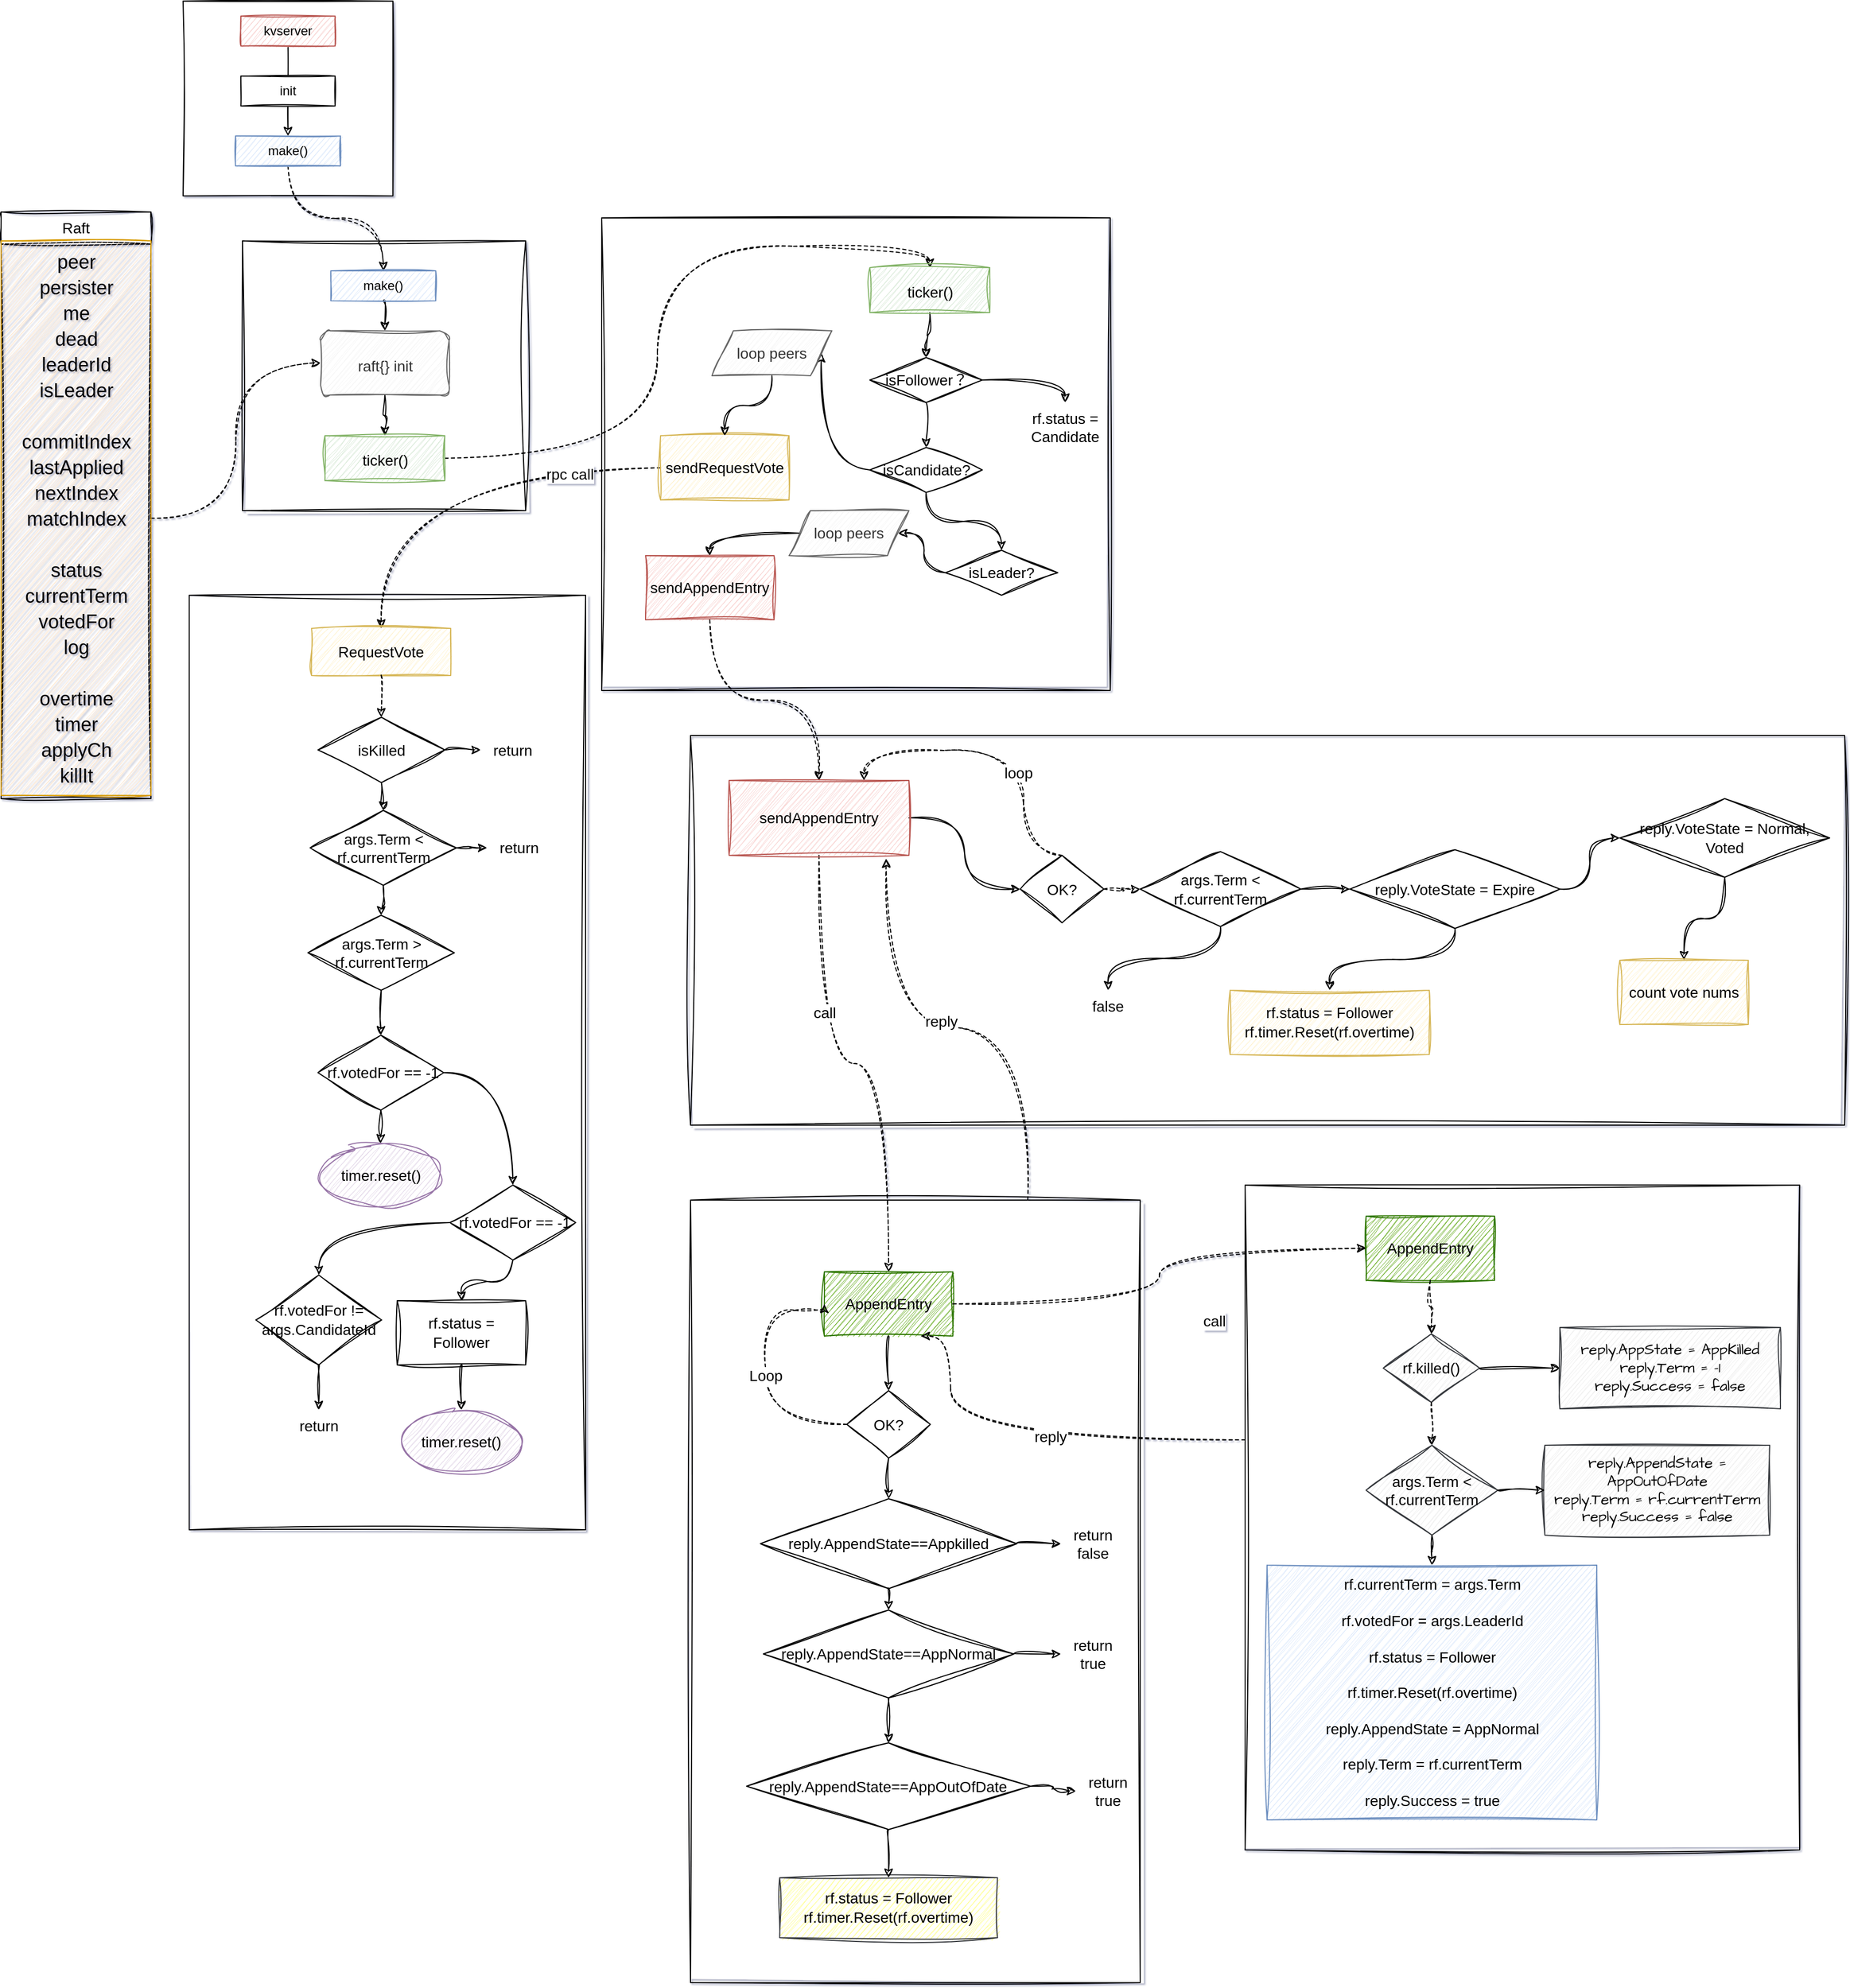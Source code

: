 <mxfile version="20.6.0" type="github">
  <diagram id="FBNPLSgK4uQEp-y_yy-n" name="第 1 页">
    <mxGraphModel dx="2647" dy="1034" grid="1" gridSize="14" guides="1" tooltips="1" connect="1" arrows="1" fold="1" page="1" pageScale="1" pageWidth="827" pageHeight="1169" math="0" shadow="1">
      <root>
        <mxCell id="0" />
        <mxCell id="1" parent="0" />
        <mxCell id="j9FBh_obXIqPpJMOKT9w-15" value="" style="group" vertex="1" connectable="0" parent="1">
          <mxGeometry x="574" y="1162" width="420" height="731" as="geometry" />
        </mxCell>
        <mxCell id="ZAG0RleTYIJ7giiX-ed6-66" value="" style="rounded=0;whiteSpace=wrap;html=1;sketch=1;hachureGap=4;jiggle=2;fontFamily=Helvetica;fontSize=14;" parent="j9FBh_obXIqPpJMOKT9w-15" vertex="1">
          <mxGeometry width="420" height="731" as="geometry" />
        </mxCell>
        <mxCell id="j9FBh_obXIqPpJMOKT9w-14" value="" style="group" vertex="1" connectable="0" parent="j9FBh_obXIqPpJMOKT9w-15">
          <mxGeometry x="52.37" y="67" width="367.63" height="622" as="geometry" />
        </mxCell>
        <mxCell id="ZAG0RleTYIJ7giiX-ed6-124" value="&lt;font color=&quot;#000000&quot;&gt;AppendEntry&lt;/font&gt;" style="rounded=0;whiteSpace=wrap;html=1;sketch=1;hachureGap=4;jiggle=2;fontFamily=Helvetica;fontSize=14;fillColor=#60a917;strokeColor=#2D7600;fontColor=#ffffff;" parent="j9FBh_obXIqPpJMOKT9w-14" vertex="1">
          <mxGeometry x="72.63" width="120" height="60" as="geometry" />
        </mxCell>
        <mxCell id="ZAG0RleTYIJ7giiX-ed6-139" style="edgeStyle=orthogonalEdgeStyle;curved=1;sketch=1;hachureGap=4;jiggle=2;orthogonalLoop=1;jettySize=auto;html=1;exitX=0;exitY=0.5;exitDx=0;exitDy=0;entryX=0;entryY=0.5;entryDx=0;entryDy=0;dashed=1;fontFamily=Helvetica;fontSize=14;fontColor=#000000;" parent="j9FBh_obXIqPpJMOKT9w-14" source="ZAG0RleTYIJ7giiX-ed6-134" target="ZAG0RleTYIJ7giiX-ed6-124" edge="1">
          <mxGeometry relative="1" as="geometry">
            <Array as="points">
              <mxPoint x="17.63" y="142" />
              <mxPoint x="17.63" y="36" />
            </Array>
          </mxGeometry>
        </mxCell>
        <mxCell id="ZAG0RleTYIJ7giiX-ed6-140" value="Loop" style="edgeLabel;html=1;align=center;verticalAlign=middle;resizable=0;points=[];fontSize=14;fontFamily=Helvetica;fontColor=#000000;" parent="ZAG0RleTYIJ7giiX-ed6-139" vertex="1" connectable="0">
          <mxGeometry x="0.0" relative="1" as="geometry">
            <mxPoint as="offset" />
          </mxGeometry>
        </mxCell>
        <mxCell id="ZAG0RleTYIJ7giiX-ed6-134" value="&lt;font face=&quot;Helvetica&quot;&gt;OK?&lt;/font&gt;" style="rhombus;whiteSpace=wrap;html=1;fontSize=14;rounded=0;sketch=1;hachureGap=4;jiggle=2;fontFamily=Architects Daughter;fontSource=https%3A%2F%2Ffonts.googleapis.com%2Fcss%3Ffamily%3DArchitects%2BDaughter;" parent="j9FBh_obXIqPpJMOKT9w-14" vertex="1">
          <mxGeometry x="93.63" y="111" width="78" height="63" as="geometry" />
        </mxCell>
        <mxCell id="ZAG0RleTYIJ7giiX-ed6-135" value="" style="edgeStyle=orthogonalEdgeStyle;curved=1;sketch=1;hachureGap=4;jiggle=2;orthogonalLoop=1;jettySize=auto;html=1;fontFamily=Helvetica;fontSize=14;fontColor=#000000;" parent="j9FBh_obXIqPpJMOKT9w-14" source="ZAG0RleTYIJ7giiX-ed6-124" target="ZAG0RleTYIJ7giiX-ed6-134" edge="1">
          <mxGeometry relative="1" as="geometry" />
        </mxCell>
        <mxCell id="ZAG0RleTYIJ7giiX-ed6-142" value="&lt;font face=&quot;Helvetica&quot;&gt;reply.AppendState==Appkilled&lt;/font&gt;" style="rhombus;whiteSpace=wrap;html=1;fontSize=14;fontFamily=Architects Daughter;rounded=0;sketch=1;hachureGap=4;jiggle=2;fontSource=https%3A%2F%2Ffonts.googleapis.com%2Fcss%3Ffamily%3DArchitects%2BDaughter;" parent="j9FBh_obXIqPpJMOKT9w-14" vertex="1">
          <mxGeometry x="12.88" y="212" width="239.5" height="84" as="geometry" />
        </mxCell>
        <mxCell id="ZAG0RleTYIJ7giiX-ed6-143" value="" style="edgeStyle=orthogonalEdgeStyle;curved=1;sketch=1;hachureGap=4;jiggle=2;orthogonalLoop=1;jettySize=auto;html=1;fontFamily=Helvetica;fontSize=14;fontColor=#000000;" parent="j9FBh_obXIqPpJMOKT9w-14" source="ZAG0RleTYIJ7giiX-ed6-134" target="ZAG0RleTYIJ7giiX-ed6-142" edge="1">
          <mxGeometry relative="1" as="geometry" />
        </mxCell>
        <mxCell id="ZAG0RleTYIJ7giiX-ed6-144" value="&lt;span style=&quot;font-family: Helvetica;&quot;&gt;reply.AppendState==AppNormal&lt;/span&gt;" style="rhombus;whiteSpace=wrap;html=1;fontSize=14;fontFamily=Architects Daughter;rounded=0;sketch=1;hachureGap=4;jiggle=2;fontSource=https%3A%2F%2Ffonts.googleapis.com%2Fcss%3Ffamily%3DArchitects%2BDaughter;fontColor=#000000;" parent="j9FBh_obXIqPpJMOKT9w-14" vertex="1">
          <mxGeometry x="15.63" y="316" width="234" height="82" as="geometry" />
        </mxCell>
        <mxCell id="ZAG0RleTYIJ7giiX-ed6-145" style="edgeStyle=orthogonalEdgeStyle;curved=1;sketch=1;hachureGap=4;jiggle=2;orthogonalLoop=1;jettySize=auto;html=1;exitX=0.5;exitY=1;exitDx=0;exitDy=0;entryX=0.5;entryY=0;entryDx=0;entryDy=0;fontFamily=Helvetica;fontSize=14;fontColor=#000000;" parent="j9FBh_obXIqPpJMOKT9w-14" source="ZAG0RleTYIJ7giiX-ed6-142" target="ZAG0RleTYIJ7giiX-ed6-144" edge="1">
          <mxGeometry relative="1" as="geometry" />
        </mxCell>
        <mxCell id="ZAG0RleTYIJ7giiX-ed6-146" value="return false" style="text;html=1;strokeColor=none;fillColor=none;align=center;verticalAlign=middle;whiteSpace=wrap;rounded=0;sketch=1;hachureGap=4;jiggle=2;fontFamily=Helvetica;fontSize=14;fontColor=#000000;" parent="j9FBh_obXIqPpJMOKT9w-14" vertex="1">
          <mxGeometry x="293.63" y="239" width="60" height="30" as="geometry" />
        </mxCell>
        <mxCell id="ZAG0RleTYIJ7giiX-ed6-147" style="edgeStyle=orthogonalEdgeStyle;curved=1;sketch=1;hachureGap=4;jiggle=2;orthogonalLoop=1;jettySize=auto;html=1;exitX=1;exitY=0.5;exitDx=0;exitDy=0;fontFamily=Helvetica;fontSize=14;fontColor=#000000;" parent="j9FBh_obXIqPpJMOKT9w-14" source="ZAG0RleTYIJ7giiX-ed6-142" target="ZAG0RleTYIJ7giiX-ed6-146" edge="1">
          <mxGeometry relative="1" as="geometry" />
        </mxCell>
        <mxCell id="ZAG0RleTYIJ7giiX-ed6-148" value="return true" style="text;html=1;strokeColor=none;fillColor=none;align=center;verticalAlign=middle;whiteSpace=wrap;rounded=0;sketch=1;hachureGap=4;jiggle=2;fontFamily=Helvetica;fontSize=14;fontColor=#000000;" parent="j9FBh_obXIqPpJMOKT9w-14" vertex="1">
          <mxGeometry x="293.63" y="342" width="60" height="30" as="geometry" />
        </mxCell>
        <mxCell id="ZAG0RleTYIJ7giiX-ed6-149" style="edgeStyle=orthogonalEdgeStyle;curved=1;sketch=1;hachureGap=4;jiggle=2;orthogonalLoop=1;jettySize=auto;html=1;exitX=1;exitY=0.5;exitDx=0;exitDy=0;entryX=0;entryY=0.5;entryDx=0;entryDy=0;fontFamily=Helvetica;fontSize=14;fontColor=#000000;" parent="j9FBh_obXIqPpJMOKT9w-14" source="ZAG0RleTYIJ7giiX-ed6-144" target="ZAG0RleTYIJ7giiX-ed6-148" edge="1">
          <mxGeometry relative="1" as="geometry" />
        </mxCell>
        <mxCell id="ZAG0RleTYIJ7giiX-ed6-150" value="&lt;span style=&quot;font-family: Helvetica;&quot;&gt;reply.AppendState==AppOutOfDate&lt;/span&gt;" style="rhombus;whiteSpace=wrap;html=1;fontSize=14;fontFamily=Architects Daughter;rounded=0;sketch=1;hachureGap=4;jiggle=2;fontSource=https%3A%2F%2Ffonts.googleapis.com%2Fcss%3Ffamily%3DArchitects%2BDaughter;fontColor=#000000;" parent="j9FBh_obXIqPpJMOKT9w-14" vertex="1">
          <mxGeometry y="440" width="265.25" height="81" as="geometry" />
        </mxCell>
        <mxCell id="ZAG0RleTYIJ7giiX-ed6-151" style="edgeStyle=orthogonalEdgeStyle;curved=1;sketch=1;hachureGap=4;jiggle=2;orthogonalLoop=1;jettySize=auto;html=1;exitX=0.5;exitY=1;exitDx=0;exitDy=0;entryX=0.5;entryY=0;entryDx=0;entryDy=0;fontFamily=Helvetica;fontSize=14;fontColor=#000000;" parent="j9FBh_obXIqPpJMOKT9w-14" source="ZAG0RleTYIJ7giiX-ed6-144" target="ZAG0RleTYIJ7giiX-ed6-150" edge="1">
          <mxGeometry relative="1" as="geometry" />
        </mxCell>
        <mxCell id="ZAG0RleTYIJ7giiX-ed6-153" value="return true" style="text;html=1;strokeColor=none;fillColor=none;align=center;verticalAlign=middle;whiteSpace=wrap;rounded=0;sketch=1;hachureGap=4;jiggle=2;fontFamily=Helvetica;fontSize=14;fontColor=#000000;" parent="j9FBh_obXIqPpJMOKT9w-14" vertex="1">
          <mxGeometry x="307.63" y="470" width="60" height="30" as="geometry" />
        </mxCell>
        <mxCell id="ZAG0RleTYIJ7giiX-ed6-154" value="" style="edgeStyle=orthogonalEdgeStyle;curved=1;sketch=1;hachureGap=4;jiggle=2;orthogonalLoop=1;jettySize=auto;html=1;fontFamily=Helvetica;fontSize=14;fontColor=#000000;" parent="j9FBh_obXIqPpJMOKT9w-14" source="ZAG0RleTYIJ7giiX-ed6-150" target="ZAG0RleTYIJ7giiX-ed6-153" edge="1">
          <mxGeometry relative="1" as="geometry" />
        </mxCell>
        <mxCell id="ZAG0RleTYIJ7giiX-ed6-155" value="&lt;font face=&quot;Helvetica&quot;&gt;rf.status = Follower&lt;br&gt;rf.timer.Reset(rf.overtime)&lt;/font&gt;" style="whiteSpace=wrap;html=1;fontSize=14;fontFamily=Architects Daughter;rounded=0;sketch=1;hachureGap=4;jiggle=2;fontSource=https%3A%2F%2Ffonts.googleapis.com%2Fcss%3Ffamily%3DArchitects%2BDaughter;fillColor=#ffff88;strokeColor=#36393d;" parent="j9FBh_obXIqPpJMOKT9w-14" vertex="1">
          <mxGeometry x="30.88" y="566" width="203.5" height="56" as="geometry" />
        </mxCell>
        <mxCell id="ZAG0RleTYIJ7giiX-ed6-157" value="" style="edgeStyle=orthogonalEdgeStyle;curved=1;sketch=1;hachureGap=4;jiggle=2;orthogonalLoop=1;jettySize=auto;html=1;fontFamily=Helvetica;fontSize=14;fontColor=#000000;" parent="j9FBh_obXIqPpJMOKT9w-14" source="ZAG0RleTYIJ7giiX-ed6-150" target="ZAG0RleTYIJ7giiX-ed6-155" edge="1">
          <mxGeometry relative="1" as="geometry" />
        </mxCell>
        <mxCell id="j9FBh_obXIqPpJMOKT9w-13" value="" style="rounded=0;whiteSpace=wrap;html=1;sketch=1;hachureGap=4;jiggle=2;fontFamily=Helvetica;fontSize=14;fontColor=#000000;" vertex="1" parent="1">
          <mxGeometry x="574" y="728" width="1078" height="364" as="geometry" />
        </mxCell>
        <mxCell id="ZAG0RleTYIJ7giiX-ed6-63" value="" style="rounded=0;whiteSpace=wrap;html=1;sketch=1;hachureGap=4;jiggle=2;fontFamily=Helvetica;fontSize=14;" parent="1" vertex="1">
          <mxGeometry x="105.75" y="597" width="370.25" height="873" as="geometry" />
        </mxCell>
        <mxCell id="ZAG0RleTYIJ7giiX-ed6-6" value="" style="rounded=0;whiteSpace=wrap;html=1;sketch=1;hachureGap=4;jiggle=2;fontFamily=Architects Daughter;fontSource=https%3A%2F%2Ffonts.googleapis.com%2Fcss%3Ffamily%3DArchitects%2BDaughter;fontSize=20;" parent="1" vertex="1">
          <mxGeometry x="155.5" y="266" width="264.5" height="252" as="geometry" />
        </mxCell>
        <mxCell id="ZAG0RleTYIJ7giiX-ed6-21" value="" style="rounded=0;whiteSpace=wrap;html=1;sketch=1;hachureGap=4;jiggle=2;fontFamily=Helvetica;fontSize=14;" parent="1" vertex="1">
          <mxGeometry x="491" y="244.5" width="475" height="441.5" as="geometry" />
        </mxCell>
        <mxCell id="ZAG0RleTYIJ7giiX-ed6-1" value="" style="rounded=0;whiteSpace=wrap;html=1;sketch=1;gradientColor=none;shadow=0;glass=0;" parent="1" vertex="1">
          <mxGeometry x="100" y="42" width="196" height="182" as="geometry" />
        </mxCell>
        <mxCell id="ZAG0RleTYIJ7giiX-ed6-5" value="" style="edgeStyle=orthogonalEdgeStyle;rounded=0;orthogonalLoop=1;jettySize=auto;html=1;sketch=1;" parent="1" source="ZAG0RleTYIJ7giiX-ed6-2" target="ZAG0RleTYIJ7giiX-ed6-4" edge="1">
          <mxGeometry relative="1" as="geometry" />
        </mxCell>
        <mxCell id="ZAG0RleTYIJ7giiX-ed6-2" value="kvserver" style="rounded=0;whiteSpace=wrap;html=1;shadow=0;glass=0;sketch=1;fillColor=#f8cecc;strokeColor=#b85450;" parent="1" vertex="1">
          <mxGeometry x="154" y="56" width="88" height="28" as="geometry" />
        </mxCell>
        <mxCell id="ZAG0RleTYIJ7giiX-ed6-3" value="init" style="rounded=0;whiteSpace=wrap;html=1;shadow=0;glass=0;sketch=1;gradientColor=none;" parent="1" vertex="1">
          <mxGeometry x="154" y="112" width="88" height="28" as="geometry" />
        </mxCell>
        <mxCell id="ZAG0RleTYIJ7giiX-ed6-10" style="edgeStyle=orthogonalEdgeStyle;sketch=1;hachureGap=4;jiggle=2;orthogonalLoop=1;jettySize=auto;html=1;exitX=0.5;exitY=1;exitDx=0;exitDy=0;fontFamily=Architects Daughter;fontSource=https%3A%2F%2Ffonts.googleapis.com%2Fcss%3Ffamily%3DArchitects%2BDaughter;fontSize=16;dashed=1;curved=1;" parent="1" source="ZAG0RleTYIJ7giiX-ed6-4" target="ZAG0RleTYIJ7giiX-ed6-8" edge="1">
          <mxGeometry relative="1" as="geometry" />
        </mxCell>
        <mxCell id="ZAG0RleTYIJ7giiX-ed6-4" value="make()" style="rounded=0;whiteSpace=wrap;html=1;shadow=0;glass=0;sketch=1;fillColor=#dae8fc;strokeColor=#6c8ebf;" parent="1" vertex="1">
          <mxGeometry x="149" y="168" width="98" height="28" as="geometry" />
        </mxCell>
        <mxCell id="ZAG0RleTYIJ7giiX-ed6-20" style="edgeStyle=orthogonalEdgeStyle;curved=1;sketch=1;hachureGap=4;jiggle=2;orthogonalLoop=1;jettySize=auto;html=1;exitX=0.5;exitY=1;exitDx=0;exitDy=0;entryX=0.5;entryY=0;entryDx=0;entryDy=0;fontFamily=Helvetica;fontSize=14;" parent="1" source="ZAG0RleTYIJ7giiX-ed6-8" target="ZAG0RleTYIJ7giiX-ed6-15" edge="1">
          <mxGeometry relative="1" as="geometry" />
        </mxCell>
        <mxCell id="ZAG0RleTYIJ7giiX-ed6-8" value="make()" style="rounded=0;whiteSpace=wrap;html=1;shadow=0;glass=0;sketch=1;fillColor=#dae8fc;strokeColor=#6c8ebf;" parent="1" vertex="1">
          <mxGeometry x="238" y="294" width="98" height="28" as="geometry" />
        </mxCell>
        <mxCell id="ZAG0RleTYIJ7giiX-ed6-19" value="" style="edgeStyle=orthogonalEdgeStyle;curved=1;sketch=1;hachureGap=4;jiggle=2;orthogonalLoop=1;jettySize=auto;html=1;fontFamily=Helvetica;fontSize=14;" parent="1" source="ZAG0RleTYIJ7giiX-ed6-15" target="ZAG0RleTYIJ7giiX-ed6-18" edge="1">
          <mxGeometry relative="1" as="geometry" />
        </mxCell>
        <mxCell id="ZAG0RleTYIJ7giiX-ed6-15" value="&lt;pre&gt;&lt;font face=&quot;Helvetica&quot; style=&quot;font-size: 14px;&quot;&gt;raft{} init&lt;/font&gt;&lt;/pre&gt;" style="rounded=1;whiteSpace=wrap;html=1;sketch=1;hachureGap=4;jiggle=2;fontFamily=Architects Daughter;fontSource=https%3A%2F%2Ffonts.googleapis.com%2Fcss%3Ffamily%3DArchitects%2BDaughter;fontSize=20;fillColor=#f5f5f5;fontColor=#333333;strokeColor=#666666;" parent="1" vertex="1">
          <mxGeometry x="228.5" y="350" width="120" height="60" as="geometry" />
        </mxCell>
        <mxCell id="ZAG0RleTYIJ7giiX-ed6-23" style="edgeStyle=orthogonalEdgeStyle;curved=1;sketch=1;hachureGap=4;jiggle=2;orthogonalLoop=1;jettySize=auto;html=1;exitX=1;exitY=0.5;exitDx=0;exitDy=0;entryX=0.5;entryY=0;entryDx=0;entryDy=0;dashed=1;fontFamily=Helvetica;fontSize=14;" parent="1" source="ZAG0RleTYIJ7giiX-ed6-18" target="ZAG0RleTYIJ7giiX-ed6-22" edge="1">
          <mxGeometry relative="1" as="geometry" />
        </mxCell>
        <mxCell id="ZAG0RleTYIJ7giiX-ed6-18" value="&lt;font style=&quot;font-size: 14px;&quot; face=&quot;Helvetica&quot;&gt;ticker()&lt;/font&gt;" style="rounded=0;whiteSpace=wrap;html=1;sketch=1;hachureGap=4;jiggle=2;fontFamily=Architects Daughter;fontSource=https%3A%2F%2Ffonts.googleapis.com%2Fcss%3Ffamily%3DArchitects%2BDaughter;fontSize=20;fillColor=#d5e8d4;strokeColor=#82b366;" parent="1" vertex="1">
          <mxGeometry x="232.5" y="448" width="112" height="42" as="geometry" />
        </mxCell>
        <mxCell id="ZAG0RleTYIJ7giiX-ed6-50" value="" style="edgeStyle=orthogonalEdgeStyle;curved=1;sketch=1;hachureGap=4;jiggle=2;orthogonalLoop=1;jettySize=auto;html=1;fontFamily=Helvetica;fontSize=14;" parent="1" source="ZAG0RleTYIJ7giiX-ed6-22" target="ZAG0RleTYIJ7giiX-ed6-45" edge="1">
          <mxGeometry relative="1" as="geometry" />
        </mxCell>
        <mxCell id="ZAG0RleTYIJ7giiX-ed6-22" value="&lt;font style=&quot;font-size: 14px;&quot; face=&quot;Helvetica&quot;&gt;ticker()&lt;/font&gt;" style="rounded=0;whiteSpace=wrap;html=1;sketch=1;hachureGap=4;jiggle=2;fontFamily=Architects Daughter;fontSource=https%3A%2F%2Ffonts.googleapis.com%2Fcss%3Ffamily%3DArchitects%2BDaughter;fontSize=20;fillColor=#d5e8d4;strokeColor=#82b366;" parent="1" vertex="1">
          <mxGeometry x="741.5" y="291" width="112" height="42" as="geometry" />
        </mxCell>
        <mxCell id="ZAG0RleTYIJ7giiX-ed6-35" value="Raft" style="swimlane;fontStyle=0;childLayout=stackLayout;horizontal=1;startSize=30;horizontalStack=0;resizeParent=1;resizeParentMax=0;resizeLast=0;collapsible=1;marginBottom=0;whiteSpace=wrap;html=1;sketch=1;hachureGap=4;jiggle=2;fontFamily=Helvetica;fontSize=14;" parent="1" vertex="1">
          <mxGeometry x="-70" y="239" width="140" height="548" as="geometry" />
        </mxCell>
        <mxCell id="ZAG0RleTYIJ7giiX-ed6-44" style="edgeStyle=orthogonalEdgeStyle;curved=1;sketch=1;hachureGap=4;jiggle=2;orthogonalLoop=1;jettySize=auto;html=1;dashed=1;fontFamily=Helvetica;fontSize=14;" parent="1" source="ZAG0RleTYIJ7giiX-ed6-13" target="ZAG0RleTYIJ7giiX-ed6-15" edge="1">
          <mxGeometry relative="1" as="geometry" />
        </mxCell>
        <mxCell id="ZAG0RleTYIJ7giiX-ed6-13" value="&lt;font style=&quot;font-size: 18px;&quot; face=&quot;Helvetica&quot;&gt;peer&lt;br&gt;persister&lt;br&gt;me&lt;br&gt;dead&lt;br&gt;leaderId&lt;br&gt;isLeader&lt;br&gt;&lt;br&gt;commitIndex&lt;br&gt;lastApplied&lt;br&gt;nextIndex&lt;br&gt;matchIndex&lt;br&gt;&lt;br&gt;status&lt;br&gt;currentTerm&lt;br&gt;votedFor&lt;br&gt;log&lt;br&gt;&lt;br&gt;overtime&lt;br&gt;timer&lt;br&gt;applyCh&lt;br&gt;killIt&lt;/font&gt;" style="text;html=1;resizable=0;autosize=1;align=center;verticalAlign=middle;points=[];fillColor=#ffe6cc;rounded=0;sketch=1;hachureGap=4;jiggle=2;fontFamily=Architects Daughter;fontSource=https%3A%2F%2Ffonts.googleapis.com%2Fcss%3Ffamily%3DArchitects%2BDaughter;fontSize=20;strokeColor=#d79b00;" parent="1" vertex="1">
          <mxGeometry x="-70" y="266" width="140" height="518" as="geometry" />
        </mxCell>
        <mxCell id="ZAG0RleTYIJ7giiX-ed6-48" style="edgeStyle=orthogonalEdgeStyle;curved=1;sketch=1;hachureGap=4;jiggle=2;orthogonalLoop=1;jettySize=auto;html=1;exitX=0.5;exitY=1;exitDx=0;exitDy=0;fontFamily=Helvetica;fontSize=14;" parent="1" source="ZAG0RleTYIJ7giiX-ed6-45" target="ZAG0RleTYIJ7giiX-ed6-46" edge="1">
          <mxGeometry relative="1" as="geometry" />
        </mxCell>
        <mxCell id="ZAG0RleTYIJ7giiX-ed6-45" value="isFollower？" style="rhombus;whiteSpace=wrap;html=1;sketch=1;hachureGap=4;jiggle=2;fontFamily=Helvetica;fontSize=14;" parent="1" vertex="1">
          <mxGeometry x="741.5" y="375" width="105" height="42" as="geometry" />
        </mxCell>
        <mxCell id="ZAG0RleTYIJ7giiX-ed6-53" style="edgeStyle=orthogonalEdgeStyle;curved=1;sketch=1;hachureGap=4;jiggle=2;orthogonalLoop=1;jettySize=auto;html=1;exitX=1;exitY=0.5;exitDx=0;exitDy=0;entryX=0.5;entryY=0;entryDx=0;entryDy=0;fontFamily=Helvetica;fontSize=14;" parent="1" source="ZAG0RleTYIJ7giiX-ed6-45" target="ZAG0RleTYIJ7giiX-ed6-52" edge="1">
          <mxGeometry relative="1" as="geometry">
            <mxPoint x="892" y="458.0" as="targetPoint" />
          </mxGeometry>
        </mxCell>
        <mxCell id="ZAG0RleTYIJ7giiX-ed6-49" value="" style="edgeStyle=orthogonalEdgeStyle;curved=1;sketch=1;hachureGap=4;jiggle=2;orthogonalLoop=1;jettySize=auto;html=1;fontFamily=Helvetica;fontSize=14;" parent="1" source="ZAG0RleTYIJ7giiX-ed6-46" target="ZAG0RleTYIJ7giiX-ed6-47" edge="1">
          <mxGeometry relative="1" as="geometry" />
        </mxCell>
        <mxCell id="ZAG0RleTYIJ7giiX-ed6-72" style="edgeStyle=orthogonalEdgeStyle;curved=1;sketch=1;hachureGap=4;jiggle=2;orthogonalLoop=1;jettySize=auto;html=1;exitX=0;exitY=0.5;exitDx=0;exitDy=0;entryX=1;entryY=0.5;entryDx=0;entryDy=0;fontFamily=Helvetica;fontSize=14;" parent="1" source="ZAG0RleTYIJ7giiX-ed6-46" target="ZAG0RleTYIJ7giiX-ed6-71" edge="1">
          <mxGeometry relative="1" as="geometry" />
        </mxCell>
        <mxCell id="ZAG0RleTYIJ7giiX-ed6-46" value="isCandidate?" style="rhombus;whiteSpace=wrap;html=1;sketch=1;hachureGap=4;jiggle=2;fontFamily=Helvetica;fontSize=14;" parent="1" vertex="1">
          <mxGeometry x="741.5" y="459" width="105" height="42" as="geometry" />
        </mxCell>
        <mxCell id="ZAG0RleTYIJ7giiX-ed6-60" value="" style="edgeStyle=orthogonalEdgeStyle;curved=1;sketch=1;hachureGap=4;jiggle=2;orthogonalLoop=1;jettySize=auto;html=1;fontFamily=Helvetica;fontSize=14;entryX=1;entryY=0.5;entryDx=0;entryDy=0;" parent="1" source="ZAG0RleTYIJ7giiX-ed6-47" target="ZAG0RleTYIJ7giiX-ed6-75" edge="1">
          <mxGeometry relative="1" as="geometry">
            <mxPoint x="718" y="564" as="targetPoint" />
          </mxGeometry>
        </mxCell>
        <mxCell id="ZAG0RleTYIJ7giiX-ed6-47" value="isLeader?" style="rhombus;whiteSpace=wrap;html=1;sketch=1;hachureGap=4;jiggle=2;fontFamily=Helvetica;fontSize=14;" parent="1" vertex="1">
          <mxGeometry x="812" y="555" width="105" height="42" as="geometry" />
        </mxCell>
        <mxCell id="ZAG0RleTYIJ7giiX-ed6-52" value="rf.status = Candidate" style="text;html=1;strokeColor=none;fillColor=none;align=center;verticalAlign=middle;whiteSpace=wrap;rounded=0;sketch=1;hachureGap=4;jiggle=2;fontFamily=Helvetica;fontSize=14;" parent="1" vertex="1">
          <mxGeometry x="882" y="417" width="84" height="45" as="geometry" />
        </mxCell>
        <mxCell id="ZAG0RleTYIJ7giiX-ed6-62" style="edgeStyle=orthogonalEdgeStyle;curved=1;sketch=1;hachureGap=4;jiggle=2;orthogonalLoop=1;jettySize=auto;html=1;exitX=0;exitY=0.5;exitDx=0;exitDy=0;fontFamily=Helvetica;fontSize=14;dashed=1;" parent="1" source="ZAG0RleTYIJ7giiX-ed6-55" target="ZAG0RleTYIJ7giiX-ed6-61" edge="1">
          <mxGeometry relative="1" as="geometry" />
        </mxCell>
        <mxCell id="ZAG0RleTYIJ7giiX-ed6-67" value="rpc call" style="edgeLabel;html=1;align=center;verticalAlign=middle;resizable=0;points=[];fontSize=14;fontFamily=Helvetica;" parent="ZAG0RleTYIJ7giiX-ed6-62" vertex="1" connectable="0">
          <mxGeometry x="-0.585" y="6" relative="1" as="geometry">
            <mxPoint as="offset" />
          </mxGeometry>
        </mxCell>
        <mxCell id="ZAG0RleTYIJ7giiX-ed6-55" value="sendRequestVote" style="rounded=0;whiteSpace=wrap;html=1;sketch=1;hachureGap=4;jiggle=2;fontFamily=Helvetica;fontSize=14;fillColor=#fff2cc;strokeColor=#d6b656;" parent="1" vertex="1">
          <mxGeometry x="546" y="448" width="120" height="60" as="geometry" />
        </mxCell>
        <mxCell id="j9FBh_obXIqPpJMOKT9w-11" style="edgeStyle=orthogonalEdgeStyle;curved=1;sketch=1;hachureGap=4;jiggle=2;orthogonalLoop=1;jettySize=auto;html=1;exitX=0.5;exitY=1;exitDx=0;exitDy=0;dashed=1;fontFamily=Helvetica;fontSize=14;fontColor=#000000;" edge="1" parent="1" source="ZAG0RleTYIJ7giiX-ed6-57" target="j9FBh_obXIqPpJMOKT9w-10">
          <mxGeometry relative="1" as="geometry" />
        </mxCell>
        <mxCell id="ZAG0RleTYIJ7giiX-ed6-57" value="sendAppendEntry" style="rounded=0;whiteSpace=wrap;html=1;sketch=1;hachureGap=4;jiggle=2;fontFamily=Helvetica;fontSize=14;fillColor=#f8cecc;strokeColor=#b85450;" parent="1" vertex="1">
          <mxGeometry x="532" y="560" width="120" height="60" as="geometry" />
        </mxCell>
        <mxCell id="ZAG0RleTYIJ7giiX-ed6-74" style="edgeStyle=orthogonalEdgeStyle;curved=1;sketch=1;hachureGap=4;jiggle=2;orthogonalLoop=1;jettySize=auto;html=1;exitX=0.5;exitY=1;exitDx=0;exitDy=0;entryX=0.5;entryY=0;entryDx=0;entryDy=0;fontFamily=Helvetica;fontSize=14;" parent="1" source="ZAG0RleTYIJ7giiX-ed6-71" target="ZAG0RleTYIJ7giiX-ed6-55" edge="1">
          <mxGeometry relative="1" as="geometry" />
        </mxCell>
        <mxCell id="ZAG0RleTYIJ7giiX-ed6-71" value="loop peers" style="shape=parallelogram;perimeter=parallelogramPerimeter;whiteSpace=wrap;html=1;fixedSize=1;sketch=1;hachureGap=4;jiggle=2;fontFamily=Helvetica;fontSize=14;fillColor=#f5f5f5;fontColor=#333333;strokeColor=#666666;" parent="1" vertex="1">
          <mxGeometry x="594" y="350" width="112" height="42" as="geometry" />
        </mxCell>
        <mxCell id="ZAG0RleTYIJ7giiX-ed6-77" style="edgeStyle=orthogonalEdgeStyle;curved=1;sketch=1;hachureGap=4;jiggle=2;orthogonalLoop=1;jettySize=auto;html=1;exitX=0;exitY=0.5;exitDx=0;exitDy=0;entryX=0.5;entryY=0;entryDx=0;entryDy=0;fontFamily=Helvetica;fontSize=14;" parent="1" source="ZAG0RleTYIJ7giiX-ed6-75" target="ZAG0RleTYIJ7giiX-ed6-57" edge="1">
          <mxGeometry relative="1" as="geometry" />
        </mxCell>
        <mxCell id="ZAG0RleTYIJ7giiX-ed6-75" value="loop peers" style="shape=parallelogram;perimeter=parallelogramPerimeter;whiteSpace=wrap;html=1;fixedSize=1;sketch=1;hachureGap=4;jiggle=2;fontFamily=Helvetica;fontSize=14;fillColor=#f5f5f5;fontColor=#333333;strokeColor=#666666;" parent="1" vertex="1">
          <mxGeometry x="666" y="518" width="112" height="42" as="geometry" />
        </mxCell>
        <mxCell id="j9FBh_obXIqPpJMOKT9w-3" value="" style="group" vertex="1" connectable="0" parent="1">
          <mxGeometry x="1092" y="1148" width="518" height="621" as="geometry" />
        </mxCell>
        <mxCell id="ZAG0RleTYIJ7giiX-ed6-130" value="" style="rounded=0;whiteSpace=wrap;html=1;sketch=1;hachureGap=4;jiggle=2;fontFamily=Helvetica;fontSize=14;fontColor=#000000;" parent="j9FBh_obXIqPpJMOKT9w-3" vertex="1">
          <mxGeometry width="518" height="621" as="geometry" />
        </mxCell>
        <mxCell id="ZAG0RleTYIJ7giiX-ed6-128" value="&lt;font color=&quot;#000000&quot;&gt;AppendEntry&lt;/font&gt;" style="rounded=0;whiteSpace=wrap;html=1;sketch=1;hachureGap=4;jiggle=2;fontFamily=Helvetica;fontSize=14;fillColor=#60a917;strokeColor=#2D7600;fontColor=#ffffff;" parent="j9FBh_obXIqPpJMOKT9w-3" vertex="1">
          <mxGeometry x="113" y="29" width="120" height="60" as="geometry" />
        </mxCell>
        <mxCell id="ZAG0RleTYIJ7giiX-ed6-158" value="rf.killed()" style="rhombus;whiteSpace=wrap;html=1;fontSize=14;fillColor=#eeeeee;strokeColor=#36393d;rounded=0;sketch=1;hachureGap=4;jiggle=2;fontFamily=Helvetica;" parent="j9FBh_obXIqPpJMOKT9w-3" vertex="1">
          <mxGeometry x="129" y="139" width="90" height="64" as="geometry" />
        </mxCell>
        <mxCell id="ZAG0RleTYIJ7giiX-ed6-163" value="" style="edgeStyle=orthogonalEdgeStyle;curved=1;sketch=1;hachureGap=4;jiggle=2;orthogonalLoop=1;jettySize=auto;html=1;dashed=1;fontFamily=Helvetica;fontSize=14;fontColor=#000000;" parent="j9FBh_obXIqPpJMOKT9w-3" source="ZAG0RleTYIJ7giiX-ed6-128" target="ZAG0RleTYIJ7giiX-ed6-158" edge="1">
          <mxGeometry relative="1" as="geometry" />
        </mxCell>
        <mxCell id="ZAG0RleTYIJ7giiX-ed6-159" value="reply.AppState = AppKilled&lt;br&gt;reply.Term = -1&lt;br&gt;reply.Success = false" style="whiteSpace=wrap;html=1;fontSize=14;fillColor=#eeeeee;strokeColor=#36393d;rounded=0;sketch=1;hachureGap=4;jiggle=2;fontFamily=Architects Daughter;fontSource=https%3A%2F%2Ffonts.googleapis.com%2Fcss%3Ffamily%3DArchitects%2BDaughter;" parent="j9FBh_obXIqPpJMOKT9w-3" vertex="1">
          <mxGeometry x="294" y="133" width="206" height="76" as="geometry" />
        </mxCell>
        <mxCell id="ZAG0RleTYIJ7giiX-ed6-160" value="" style="edgeStyle=orthogonalEdgeStyle;curved=1;sketch=1;hachureGap=4;jiggle=2;orthogonalLoop=1;jettySize=auto;html=1;fontFamily=Helvetica;fontSize=14;fontColor=#000000;" parent="j9FBh_obXIqPpJMOKT9w-3" source="ZAG0RleTYIJ7giiX-ed6-158" target="ZAG0RleTYIJ7giiX-ed6-159" edge="1">
          <mxGeometry relative="1" as="geometry" />
        </mxCell>
        <mxCell id="ZAG0RleTYIJ7giiX-ed6-164" value="args.Term &amp;lt; rf.currentTerm" style="rhombus;whiteSpace=wrap;html=1;fontSize=14;fillColor=#eeeeee;strokeColor=#36393d;rounded=0;sketch=1;hachureGap=4;jiggle=2;fontFamily=Helvetica;fontSource=https%3A%2F%2Ffonts.googleapis.com%2Fcss%3Ffamily%3DArchitects%2BDaughter;" parent="j9FBh_obXIqPpJMOKT9w-3" vertex="1">
          <mxGeometry x="113" y="243" width="123" height="84" as="geometry" />
        </mxCell>
        <mxCell id="ZAG0RleTYIJ7giiX-ed6-165" value="" style="edgeStyle=orthogonalEdgeStyle;curved=1;sketch=1;hachureGap=4;jiggle=2;orthogonalLoop=1;jettySize=auto;html=1;fontFamily=Helvetica;fontSize=14;fontColor=#000000;dashed=1;" parent="j9FBh_obXIqPpJMOKT9w-3" source="ZAG0RleTYIJ7giiX-ed6-158" target="ZAG0RleTYIJ7giiX-ed6-164" edge="1">
          <mxGeometry relative="1" as="geometry" />
        </mxCell>
        <mxCell id="ZAG0RleTYIJ7giiX-ed6-167" value="reply.AppendState = AppOutOfDate &lt;br&gt;reply.Term = rf.currentTerm reply.Success = false" style="whiteSpace=wrap;html=1;fontSize=14;fillColor=#eeeeee;strokeColor=#36393d;rounded=0;sketch=1;hachureGap=4;jiggle=2;fontFamily=Architects Daughter;fontSource=https%3A%2F%2Ffonts.googleapis.com%2Fcss%3Ffamily%3DArchitects%2BDaughter;" parent="j9FBh_obXIqPpJMOKT9w-3" vertex="1">
          <mxGeometry x="280" y="243" width="210" height="84" as="geometry" />
        </mxCell>
        <mxCell id="ZAG0RleTYIJ7giiX-ed6-168" value="" style="edgeStyle=orthogonalEdgeStyle;curved=1;sketch=1;hachureGap=4;jiggle=2;orthogonalLoop=1;jettySize=auto;html=1;fontFamily=Helvetica;fontSize=14;fontColor=#000000;" parent="j9FBh_obXIqPpJMOKT9w-3" source="ZAG0RleTYIJ7giiX-ed6-164" target="ZAG0RleTYIJ7giiX-ed6-167" edge="1">
          <mxGeometry relative="1" as="geometry" />
        </mxCell>
        <mxCell id="ZAG0RleTYIJ7giiX-ed6-169" value="&lt;div&gt;rf.currentTerm = args.Term&lt;/div&gt;&lt;div&gt;&lt;br&gt;&lt;/div&gt;&lt;div&gt;rf.votedFor = args.LeaderId&lt;/div&gt;&lt;div&gt;&lt;br&gt;&lt;/div&gt;&lt;div&gt;rf.status = Follower&lt;/div&gt;&lt;div&gt;&lt;br&gt;&lt;/div&gt;&lt;div&gt;rf.timer.Reset(rf.overtime)&lt;/div&gt;&lt;div&gt;&lt;br&gt;&lt;/div&gt;&lt;div&gt;reply.AppendState = AppNormal&lt;/div&gt;&lt;div&gt;&lt;br&gt;&lt;/div&gt;&lt;div&gt;reply.Term = rf.currentTerm&lt;/div&gt;&lt;div&gt;&lt;br&gt;&lt;/div&gt;&lt;div&gt;reply.Success = true&lt;/div&gt;" style="whiteSpace=wrap;html=1;fontSize=14;fillColor=#dae8fc;strokeColor=#6c8ebf;rounded=0;sketch=1;hachureGap=4;jiggle=2;fontSource=https%3A%2F%2Ffonts.googleapis.com%2Fcss%3Ffamily%3DArchitects%2BDaughter;fontFamily=Helvetica;" parent="j9FBh_obXIqPpJMOKT9w-3" vertex="1">
          <mxGeometry x="20.5" y="355" width="308" height="238" as="geometry" />
        </mxCell>
        <mxCell id="ZAG0RleTYIJ7giiX-ed6-170" value="" style="edgeStyle=orthogonalEdgeStyle;curved=1;sketch=1;hachureGap=4;jiggle=2;orthogonalLoop=1;jettySize=auto;html=1;fontFamily=Helvetica;fontSize=14;fontColor=#000000;" parent="j9FBh_obXIqPpJMOKT9w-3" source="ZAG0RleTYIJ7giiX-ed6-164" target="ZAG0RleTYIJ7giiX-ed6-169" edge="1">
          <mxGeometry relative="1" as="geometry" />
        </mxCell>
        <mxCell id="j9FBh_obXIqPpJMOKT9w-6" style="edgeStyle=orthogonalEdgeStyle;curved=1;sketch=1;hachureGap=4;jiggle=2;orthogonalLoop=1;jettySize=auto;html=1;entryX=0.75;entryY=1;entryDx=0;entryDy=0;dashed=1;fontFamily=Helvetica;fontSize=14;fontColor=#000000;" edge="1" parent="1" source="ZAG0RleTYIJ7giiX-ed6-130" target="ZAG0RleTYIJ7giiX-ed6-124">
          <mxGeometry relative="1" as="geometry">
            <Array as="points">
              <mxPoint x="817" y="1386" />
              <mxPoint x="817" y="1289" />
            </Array>
          </mxGeometry>
        </mxCell>
        <mxCell id="j9FBh_obXIqPpJMOKT9w-7" value="reply" style="edgeLabel;html=1;align=center;verticalAlign=middle;resizable=0;points=[];fontSize=14;fontFamily=Helvetica;fontColor=#000000;" vertex="1" connectable="0" parent="j9FBh_obXIqPpJMOKT9w-6">
          <mxGeometry x="-0.087" y="-4" relative="1" as="geometry">
            <mxPoint y="1" as="offset" />
          </mxGeometry>
        </mxCell>
        <mxCell id="j9FBh_obXIqPpJMOKT9w-8" style="edgeStyle=orthogonalEdgeStyle;curved=1;sketch=1;hachureGap=4;jiggle=2;orthogonalLoop=1;jettySize=auto;html=1;exitX=1;exitY=0.5;exitDx=0;exitDy=0;entryX=0;entryY=0.5;entryDx=0;entryDy=0;dashed=1;fontFamily=Helvetica;fontSize=14;fontColor=#000000;" edge="1" parent="1" source="ZAG0RleTYIJ7giiX-ed6-124" target="ZAG0RleTYIJ7giiX-ed6-128">
          <mxGeometry relative="1" as="geometry" />
        </mxCell>
        <mxCell id="j9FBh_obXIqPpJMOKT9w-9" value="call" style="edgeLabel;html=1;align=center;verticalAlign=middle;resizable=0;points=[];fontSize=14;fontFamily=Helvetica;fontColor=#000000;" vertex="1" connectable="0" parent="j9FBh_obXIqPpJMOKT9w-8">
          <mxGeometry x="0.352" y="-68" relative="1" as="geometry">
            <mxPoint as="offset" />
          </mxGeometry>
        </mxCell>
        <mxCell id="j9FBh_obXIqPpJMOKT9w-18" style="edgeStyle=orthogonalEdgeStyle;curved=1;sketch=1;hachureGap=4;jiggle=2;orthogonalLoop=1;jettySize=auto;html=1;exitX=1;exitY=0.5;exitDx=0;exitDy=0;entryX=0;entryY=0.5;entryDx=0;entryDy=0;fontFamily=Helvetica;fontSize=14;fontColor=#000000;" edge="1" parent="1" source="j9FBh_obXIqPpJMOKT9w-10" target="j9FBh_obXIqPpJMOKT9w-17">
          <mxGeometry relative="1" as="geometry" />
        </mxCell>
        <mxCell id="j9FBh_obXIqPpJMOKT9w-22" style="edgeStyle=orthogonalEdgeStyle;curved=1;sketch=1;hachureGap=4;jiggle=2;orthogonalLoop=1;jettySize=auto;html=1;exitX=0.5;exitY=1;exitDx=0;exitDy=0;entryX=0.5;entryY=0;entryDx=0;entryDy=0;dashed=1;fontFamily=Helvetica;fontSize=14;fontColor=#000000;" edge="1" parent="1" source="j9FBh_obXIqPpJMOKT9w-10" target="ZAG0RleTYIJ7giiX-ed6-124">
          <mxGeometry relative="1" as="geometry" />
        </mxCell>
        <mxCell id="j9FBh_obXIqPpJMOKT9w-25" value="call" style="edgeLabel;html=1;align=center;verticalAlign=middle;resizable=0;points=[];fontSize=14;fontFamily=Helvetica;fontColor=#000000;" vertex="1" connectable="0" parent="j9FBh_obXIqPpJMOKT9w-22">
          <mxGeometry x="-0.353" y="5" relative="1" as="geometry">
            <mxPoint as="offset" />
          </mxGeometry>
        </mxCell>
        <mxCell id="j9FBh_obXIqPpJMOKT9w-10" value="sendAppendEntry" style="rounded=0;whiteSpace=wrap;html=1;sketch=1;hachureGap=4;jiggle=2;fontFamily=Helvetica;fontSize=14;fillColor=#f8cecc;strokeColor=#b85450;fontColor=#000000;" vertex="1" parent="1">
          <mxGeometry x="610" y="770" width="168" height="70" as="geometry" />
        </mxCell>
        <mxCell id="j9FBh_obXIqPpJMOKT9w-12" value="" style="group" vertex="1" connectable="0" parent="1">
          <mxGeometry x="168" y="628" width="298.75" height="790" as="geometry" />
        </mxCell>
        <mxCell id="ZAG0RleTYIJ7giiX-ed6-61" value="RequestVote" style="rounded=0;whiteSpace=wrap;html=1;sketch=1;hachureGap=4;jiggle=2;fontFamily=Helvetica;fontSize=14;fillColor=#fff2cc;strokeColor=#d6b656;" parent="j9FBh_obXIqPpJMOKT9w-12" vertex="1">
          <mxGeometry x="52" width="130" height="44" as="geometry" />
        </mxCell>
        <mxCell id="ZAG0RleTYIJ7giiX-ed6-82" value="isKilled" style="rhombus;whiteSpace=wrap;html=1;sketch=1;hachureGap=4;jiggle=2;fontFamily=Helvetica;fontSize=14;" parent="j9FBh_obXIqPpJMOKT9w-12" vertex="1">
          <mxGeometry x="58" y="83" width="118.5" height="61" as="geometry" />
        </mxCell>
        <mxCell id="ZAG0RleTYIJ7giiX-ed6-80" style="edgeStyle=orthogonalEdgeStyle;curved=1;sketch=1;hachureGap=4;jiggle=2;orthogonalLoop=1;jettySize=auto;html=1;exitX=0.5;exitY=1;exitDx=0;exitDy=0;entryX=0.5;entryY=0;entryDx=0;entryDy=0;dashed=1;fontFamily=Helvetica;fontSize=14;" parent="j9FBh_obXIqPpJMOKT9w-12" source="ZAG0RleTYIJ7giiX-ed6-61" target="ZAG0RleTYIJ7giiX-ed6-82" edge="1">
          <mxGeometry relative="1" as="geometry">
            <mxPoint x="118.771" y="79.436" as="targetPoint" />
          </mxGeometry>
        </mxCell>
        <mxCell id="ZAG0RleTYIJ7giiX-ed6-83" value="args.Term &amp;lt; rf.currentTerm" style="rhombus;whiteSpace=wrap;html=1;sketch=1;hachureGap=4;jiggle=2;fontFamily=Helvetica;fontSize=14;" parent="j9FBh_obXIqPpJMOKT9w-12" vertex="1">
          <mxGeometry x="50.63" y="170" width="136.75" height="70" as="geometry" />
        </mxCell>
        <mxCell id="ZAG0RleTYIJ7giiX-ed6-87" value="" style="edgeStyle=orthogonalEdgeStyle;curved=1;sketch=1;hachureGap=4;jiggle=2;orthogonalLoop=1;jettySize=auto;html=1;fontFamily=Helvetica;fontSize=14;" parent="j9FBh_obXIqPpJMOKT9w-12" source="ZAG0RleTYIJ7giiX-ed6-82" target="ZAG0RleTYIJ7giiX-ed6-83" edge="1">
          <mxGeometry relative="1" as="geometry" />
        </mxCell>
        <mxCell id="ZAG0RleTYIJ7giiX-ed6-85" value="args.Term &amp;gt; rf.currentTerm" style="rhombus;whiteSpace=wrap;html=1;sketch=1;hachureGap=4;jiggle=2;fontFamily=Helvetica;fontSize=14;" parent="j9FBh_obXIqPpJMOKT9w-12" vertex="1">
          <mxGeometry x="48.63" y="268" width="136.75" height="70" as="geometry" />
        </mxCell>
        <mxCell id="ZAG0RleTYIJ7giiX-ed6-88" value="" style="edgeStyle=orthogonalEdgeStyle;curved=1;sketch=1;hachureGap=4;jiggle=2;orthogonalLoop=1;jettySize=auto;html=1;fontFamily=Helvetica;fontSize=14;" parent="j9FBh_obXIqPpJMOKT9w-12" source="ZAG0RleTYIJ7giiX-ed6-83" target="ZAG0RleTYIJ7giiX-ed6-85" edge="1">
          <mxGeometry relative="1" as="geometry" />
        </mxCell>
        <mxCell id="ZAG0RleTYIJ7giiX-ed6-91" value="return" style="text;html=1;strokeColor=none;fillColor=none;align=center;verticalAlign=middle;whiteSpace=wrap;rounded=0;sketch=1;hachureGap=4;jiggle=2;fontFamily=Helvetica;fontSize=14;" parent="j9FBh_obXIqPpJMOKT9w-12" vertex="1">
          <mxGeometry x="210" y="98.5" width="60" height="30" as="geometry" />
        </mxCell>
        <mxCell id="ZAG0RleTYIJ7giiX-ed6-92" style="edgeStyle=orthogonalEdgeStyle;curved=1;sketch=1;hachureGap=4;jiggle=2;orthogonalLoop=1;jettySize=auto;html=1;exitX=1;exitY=0.5;exitDx=0;exitDy=0;entryX=0;entryY=0.5;entryDx=0;entryDy=0;fontFamily=Helvetica;fontSize=14;" parent="j9FBh_obXIqPpJMOKT9w-12" source="ZAG0RleTYIJ7giiX-ed6-82" target="ZAG0RleTYIJ7giiX-ed6-91" edge="1">
          <mxGeometry relative="1" as="geometry" />
        </mxCell>
        <mxCell id="ZAG0RleTYIJ7giiX-ed6-94" value="return" style="text;html=1;strokeColor=none;fillColor=none;align=center;verticalAlign=middle;whiteSpace=wrap;rounded=0;sketch=1;hachureGap=4;jiggle=2;fontFamily=Helvetica;fontSize=14;" parent="j9FBh_obXIqPpJMOKT9w-12" vertex="1">
          <mxGeometry x="216" y="190" width="60" height="30" as="geometry" />
        </mxCell>
        <mxCell id="ZAG0RleTYIJ7giiX-ed6-95" style="edgeStyle=orthogonalEdgeStyle;curved=1;sketch=1;hachureGap=4;jiggle=2;orthogonalLoop=1;jettySize=auto;html=1;exitX=1;exitY=0.5;exitDx=0;exitDy=0;fontFamily=Helvetica;fontSize=14;" parent="j9FBh_obXIqPpJMOKT9w-12" source="ZAG0RleTYIJ7giiX-ed6-83" target="ZAG0RleTYIJ7giiX-ed6-94" edge="1">
          <mxGeometry relative="1" as="geometry" />
        </mxCell>
        <mxCell id="ZAG0RleTYIJ7giiX-ed6-101" value="&lt;font face=&quot;Helvetica&quot;&gt;&amp;nbsp;rf.votedFor == -1&lt;/font&gt;" style="rhombus;whiteSpace=wrap;html=1;fontSize=14;sketch=1;hachureGap=4;jiggle=2;fontFamily=Architects Daughter;fontSource=https%3A%2F%2Ffonts.googleapis.com%2Fcss%3Ffamily%3DArchitects%2BDaughter;" parent="j9FBh_obXIqPpJMOKT9w-12" vertex="1">
          <mxGeometry x="58" y="380" width="117.5" height="70" as="geometry" />
        </mxCell>
        <mxCell id="ZAG0RleTYIJ7giiX-ed6-102" value="" style="edgeStyle=orthogonalEdgeStyle;curved=1;sketch=1;hachureGap=4;jiggle=2;orthogonalLoop=1;jettySize=auto;html=1;fontFamily=Helvetica;fontSize=14;" parent="j9FBh_obXIqPpJMOKT9w-12" source="ZAG0RleTYIJ7giiX-ed6-85" target="ZAG0RleTYIJ7giiX-ed6-101" edge="1">
          <mxGeometry relative="1" as="geometry" />
        </mxCell>
        <mxCell id="ZAG0RleTYIJ7giiX-ed6-104" value="&lt;font face=&quot;Helvetica&quot;&gt;timer.reset()&lt;/font&gt;" style="ellipse;whiteSpace=wrap;html=1;fontSize=14;fontFamily=Architects Daughter;sketch=1;hachureGap=4;jiggle=2;fontSource=https%3A%2F%2Ffonts.googleapis.com%2Fcss%3Ffamily%3DArchitects%2BDaughter;fillColor=#e1d5e7;strokeColor=#9673a6;" parent="j9FBh_obXIqPpJMOKT9w-12" vertex="1">
          <mxGeometry x="56.5" y="481" width="120" height="60" as="geometry" />
        </mxCell>
        <mxCell id="ZAG0RleTYIJ7giiX-ed6-105" value="" style="edgeStyle=orthogonalEdgeStyle;curved=1;sketch=1;hachureGap=4;jiggle=2;orthogonalLoop=1;jettySize=auto;html=1;fontFamily=Helvetica;fontSize=14;" parent="j9FBh_obXIqPpJMOKT9w-12" source="ZAG0RleTYIJ7giiX-ed6-101" target="ZAG0RleTYIJ7giiX-ed6-104" edge="1">
          <mxGeometry relative="1" as="geometry" />
        </mxCell>
        <mxCell id="ZAG0RleTYIJ7giiX-ed6-106" value="&lt;font face=&quot;Helvetica&quot;&gt;&amp;nbsp;rf.votedFor == -1&lt;/font&gt;" style="rhombus;whiteSpace=wrap;html=1;fontSize=14;sketch=1;hachureGap=4;jiggle=2;fontFamily=Architects Daughter;fontSource=https%3A%2F%2Ffonts.googleapis.com%2Fcss%3Ffamily%3DArchitects%2BDaughter;" parent="j9FBh_obXIqPpJMOKT9w-12" vertex="1">
          <mxGeometry x="181.25" y="520" width="117.5" height="70" as="geometry" />
        </mxCell>
        <mxCell id="ZAG0RleTYIJ7giiX-ed6-107" value="" style="edgeStyle=orthogonalEdgeStyle;curved=1;sketch=1;hachureGap=4;jiggle=2;orthogonalLoop=1;jettySize=auto;html=1;fontFamily=Helvetica;fontSize=14;" parent="j9FBh_obXIqPpJMOKT9w-12" source="ZAG0RleTYIJ7giiX-ed6-101" target="ZAG0RleTYIJ7giiX-ed6-106" edge="1">
          <mxGeometry relative="1" as="geometry" />
        </mxCell>
        <mxCell id="ZAG0RleTYIJ7giiX-ed6-112" value="&lt;font face=&quot;Helvetica&quot;&gt;rf.votedFor != args.CandidateId&lt;/font&gt;" style="rhombus;whiteSpace=wrap;html=1;fontSize=14;sketch=1;hachureGap=4;jiggle=2;fontFamily=Architects Daughter;fontSource=https%3A%2F%2Ffonts.googleapis.com%2Fcss%3Ffamily%3DArchitects%2BDaughter;" parent="j9FBh_obXIqPpJMOKT9w-12" vertex="1">
          <mxGeometry y="604" width="117.5" height="84" as="geometry" />
        </mxCell>
        <mxCell id="ZAG0RleTYIJ7giiX-ed6-113" style="edgeStyle=orthogonalEdgeStyle;curved=1;sketch=1;hachureGap=4;jiggle=2;orthogonalLoop=1;jettySize=auto;html=1;entryX=0.5;entryY=0;entryDx=0;entryDy=0;fontFamily=Helvetica;fontSize=14;" parent="j9FBh_obXIqPpJMOKT9w-12" source="ZAG0RleTYIJ7giiX-ed6-106" target="ZAG0RleTYIJ7giiX-ed6-112" edge="1">
          <mxGeometry relative="1" as="geometry" />
        </mxCell>
        <mxCell id="ZAG0RleTYIJ7giiX-ed6-114" value="return" style="text;html=1;strokeColor=none;fillColor=none;align=center;verticalAlign=middle;whiteSpace=wrap;rounded=0;sketch=1;hachureGap=4;jiggle=2;fontFamily=Helvetica;fontSize=14;" parent="j9FBh_obXIqPpJMOKT9w-12" vertex="1">
          <mxGeometry x="28.75" y="730" width="60" height="30" as="geometry" />
        </mxCell>
        <mxCell id="ZAG0RleTYIJ7giiX-ed6-115" style="edgeStyle=orthogonalEdgeStyle;curved=1;sketch=1;hachureGap=4;jiggle=2;orthogonalLoop=1;jettySize=auto;html=1;exitX=0.5;exitY=1;exitDx=0;exitDy=0;entryX=0.5;entryY=0;entryDx=0;entryDy=0;fontFamily=Helvetica;fontSize=14;" parent="j9FBh_obXIqPpJMOKT9w-12" source="ZAG0RleTYIJ7giiX-ed6-112" target="ZAG0RleTYIJ7giiX-ed6-114" edge="1">
          <mxGeometry relative="1" as="geometry" />
        </mxCell>
        <mxCell id="ZAG0RleTYIJ7giiX-ed6-116" value="&lt;font face=&quot;Helvetica&quot;&gt;rf.status = Follower&lt;/font&gt;" style="whiteSpace=wrap;html=1;fontSize=14;fontFamily=Architects Daughter;sketch=1;hachureGap=4;jiggle=2;fontSource=https%3A%2F%2Ffonts.googleapis.com%2Fcss%3Ffamily%3DArchitects%2BDaughter;" parent="j9FBh_obXIqPpJMOKT9w-12" vertex="1">
          <mxGeometry x="132" y="628" width="120" height="60" as="geometry" />
        </mxCell>
        <mxCell id="ZAG0RleTYIJ7giiX-ed6-117" value="" style="edgeStyle=orthogonalEdgeStyle;curved=1;sketch=1;hachureGap=4;jiggle=2;orthogonalLoop=1;jettySize=auto;html=1;fontFamily=Helvetica;fontSize=14;" parent="j9FBh_obXIqPpJMOKT9w-12" source="ZAG0RleTYIJ7giiX-ed6-106" target="ZAG0RleTYIJ7giiX-ed6-116" edge="1">
          <mxGeometry relative="1" as="geometry" />
        </mxCell>
        <mxCell id="ZAG0RleTYIJ7giiX-ed6-118" value="&lt;font face=&quot;Helvetica&quot;&gt;timer.reset()&lt;/font&gt;" style="ellipse;whiteSpace=wrap;html=1;fontSize=14;fontFamily=Architects Daughter;sketch=1;hachureGap=4;jiggle=2;fontSource=https%3A%2F%2Ffonts.googleapis.com%2Fcss%3Ffamily%3DArchitects%2BDaughter;fillColor=#e1d5e7;strokeColor=#9673a6;" parent="j9FBh_obXIqPpJMOKT9w-12" vertex="1">
          <mxGeometry x="132" y="730" width="120" height="60" as="geometry" />
        </mxCell>
        <mxCell id="ZAG0RleTYIJ7giiX-ed6-119" style="edgeStyle=orthogonalEdgeStyle;curved=1;sketch=1;hachureGap=4;jiggle=2;orthogonalLoop=1;jettySize=auto;html=1;exitX=0.5;exitY=1;exitDx=0;exitDy=0;entryX=0.5;entryY=0;entryDx=0;entryDy=0;fontFamily=Helvetica;fontSize=14;" parent="j9FBh_obXIqPpJMOKT9w-12" source="ZAG0RleTYIJ7giiX-ed6-116" target="ZAG0RleTYIJ7giiX-ed6-118" edge="1">
          <mxGeometry relative="1" as="geometry" />
        </mxCell>
        <mxCell id="j9FBh_obXIqPpJMOKT9w-27" style="edgeStyle=orthogonalEdgeStyle;curved=1;sketch=1;hachureGap=4;jiggle=2;orthogonalLoop=1;jettySize=auto;html=1;exitX=0.5;exitY=0;exitDx=0;exitDy=0;entryX=0.75;entryY=0;entryDx=0;entryDy=0;dashed=1;fontFamily=Helvetica;fontSize=14;fontColor=#000000;" edge="1" parent="1" source="j9FBh_obXIqPpJMOKT9w-17" target="j9FBh_obXIqPpJMOKT9w-10">
          <mxGeometry relative="1" as="geometry">
            <Array as="points">
              <mxPoint x="885" y="742" />
              <mxPoint x="736" y="742" />
            </Array>
          </mxGeometry>
        </mxCell>
        <mxCell id="j9FBh_obXIqPpJMOKT9w-28" value="loop" style="edgeLabel;html=1;align=center;verticalAlign=middle;resizable=0;points=[];fontSize=14;fontFamily=Helvetica;fontColor=#000000;" vertex="1" connectable="0" parent="j9FBh_obXIqPpJMOKT9w-27">
          <mxGeometry x="-0.274" y="5" relative="1" as="geometry">
            <mxPoint as="offset" />
          </mxGeometry>
        </mxCell>
        <mxCell id="j9FBh_obXIqPpJMOKT9w-30" value="" style="edgeStyle=orthogonalEdgeStyle;curved=1;sketch=1;hachureGap=4;jiggle=2;orthogonalLoop=1;jettySize=auto;html=1;dashed=1;fontFamily=Helvetica;fontSize=14;fontColor=#000000;" edge="1" parent="1" source="j9FBh_obXIqPpJMOKT9w-17" target="j9FBh_obXIqPpJMOKT9w-29">
          <mxGeometry relative="1" as="geometry" />
        </mxCell>
        <mxCell id="j9FBh_obXIqPpJMOKT9w-17" value="&lt;font face=&quot;Helvetica&quot;&gt;OK?&lt;/font&gt;" style="rhombus;whiteSpace=wrap;html=1;fontSize=14;rounded=0;sketch=1;hachureGap=4;jiggle=2;fontFamily=Architects Daughter;fontSource=https%3A%2F%2Ffonts.googleapis.com%2Fcss%3Ffamily%3DArchitects%2BDaughter;" vertex="1" parent="1">
          <mxGeometry x="882" y="840" width="78" height="63" as="geometry" />
        </mxCell>
        <mxCell id="j9FBh_obXIqPpJMOKT9w-23" style="edgeStyle=orthogonalEdgeStyle;curved=1;sketch=1;hachureGap=4;jiggle=2;orthogonalLoop=1;jettySize=auto;html=1;exitX=0.75;exitY=0;exitDx=0;exitDy=0;entryX=0.873;entryY=1.044;entryDx=0;entryDy=0;entryPerimeter=0;dashed=1;fontFamily=Helvetica;fontSize=14;fontColor=#000000;" edge="1" parent="1" source="ZAG0RleTYIJ7giiX-ed6-66" target="j9FBh_obXIqPpJMOKT9w-10">
          <mxGeometry relative="1" as="geometry" />
        </mxCell>
        <mxCell id="j9FBh_obXIqPpJMOKT9w-24" value="reply" style="edgeLabel;html=1;align=center;verticalAlign=middle;resizable=0;points=[];fontSize=14;fontFamily=Helvetica;fontColor=#000000;" vertex="1" connectable="0" parent="j9FBh_obXIqPpJMOKT9w-23">
          <mxGeometry x="0.075" y="-6" relative="1" as="geometry">
            <mxPoint as="offset" />
          </mxGeometry>
        </mxCell>
        <mxCell id="j9FBh_obXIqPpJMOKT9w-31" value="" style="edgeStyle=orthogonalEdgeStyle;curved=1;sketch=1;hachureGap=4;jiggle=2;orthogonalLoop=1;jettySize=auto;html=1;fontFamily=Helvetica;fontSize=14;fontColor=#000000;strokeColor=none;" edge="1" parent="1" source="j9FBh_obXIqPpJMOKT9w-29" target="j9FBh_obXIqPpJMOKT9w-17">
          <mxGeometry relative="1" as="geometry" />
        </mxCell>
        <mxCell id="j9FBh_obXIqPpJMOKT9w-34" value="" style="edgeStyle=orthogonalEdgeStyle;curved=1;sketch=1;hachureGap=4;jiggle=2;orthogonalLoop=1;jettySize=auto;html=1;fontFamily=Helvetica;fontSize=14;fontColor=#000000;" edge="1" parent="1" source="j9FBh_obXIqPpJMOKT9w-29" target="j9FBh_obXIqPpJMOKT9w-33">
          <mxGeometry relative="1" as="geometry" />
        </mxCell>
        <mxCell id="j9FBh_obXIqPpJMOKT9w-36" value="" style="edgeStyle=orthogonalEdgeStyle;curved=1;sketch=1;hachureGap=4;jiggle=2;orthogonalLoop=1;jettySize=auto;html=1;fontFamily=Helvetica;fontSize=14;fontColor=#000000;" edge="1" parent="1" source="j9FBh_obXIqPpJMOKT9w-29" target="j9FBh_obXIqPpJMOKT9w-35">
          <mxGeometry relative="1" as="geometry" />
        </mxCell>
        <mxCell id="j9FBh_obXIqPpJMOKT9w-29" value="&lt;font face=&quot;Helvetica&quot;&gt;args.Term &amp;lt; rf.currentTerm&lt;/font&gt;" style="rhombus;whiteSpace=wrap;html=1;fontSize=14;rounded=0;sketch=1;hachureGap=4;jiggle=2;fontFamily=Architects Daughter;fontSource=https%3A%2F%2Ffonts.googleapis.com%2Fcss%3Ffamily%3DArchitects%2BDaughter;" vertex="1" parent="1">
          <mxGeometry x="994" y="836.5" width="150" height="70" as="geometry" />
        </mxCell>
        <mxCell id="j9FBh_obXIqPpJMOKT9w-33" value="false" style="text;html=1;strokeColor=none;fillColor=none;align=center;verticalAlign=middle;whiteSpace=wrap;rounded=0;sketch=1;hachureGap=4;jiggle=2;fontFamily=Helvetica;fontSize=14;fontColor=#000000;" vertex="1" parent="1">
          <mxGeometry x="934" y="966" width="60" height="30" as="geometry" />
        </mxCell>
        <mxCell id="j9FBh_obXIqPpJMOKT9w-38" value="" style="edgeStyle=orthogonalEdgeStyle;curved=1;sketch=1;hachureGap=4;jiggle=2;orthogonalLoop=1;jettySize=auto;html=1;fontFamily=Helvetica;fontSize=14;fontColor=#000000;" edge="1" parent="1" source="j9FBh_obXIqPpJMOKT9w-35" target="j9FBh_obXIqPpJMOKT9w-37">
          <mxGeometry relative="1" as="geometry" />
        </mxCell>
        <mxCell id="j9FBh_obXIqPpJMOKT9w-40" value="" style="edgeStyle=orthogonalEdgeStyle;curved=1;sketch=1;hachureGap=4;jiggle=2;orthogonalLoop=1;jettySize=auto;html=1;fontFamily=Helvetica;fontSize=14;fontColor=#000000;" edge="1" parent="1" source="j9FBh_obXIqPpJMOKT9w-35" target="j9FBh_obXIqPpJMOKT9w-39">
          <mxGeometry relative="1" as="geometry" />
        </mxCell>
        <mxCell id="j9FBh_obXIqPpJMOKT9w-35" value="&lt;font face=&quot;Helvetica&quot;&gt;reply.VoteState = Expire&lt;/font&gt;" style="rhombus;whiteSpace=wrap;html=1;fontSize=14;rounded=0;sketch=1;hachureGap=4;jiggle=2;fontFamily=Architects Daughter;fontSource=https%3A%2F%2Ffonts.googleapis.com%2Fcss%3Ffamily%3DArchitects%2BDaughter;" vertex="1" parent="1">
          <mxGeometry x="1190" y="834.75" width="196" height="73.5" as="geometry" />
        </mxCell>
        <mxCell id="j9FBh_obXIqPpJMOKT9w-37" value="&lt;font face=&quot;Helvetica&quot;&gt;rf.status = Follower rf.timer.Reset(rf.overtime)&lt;/font&gt;" style="whiteSpace=wrap;html=1;fontSize=14;fontFamily=Architects Daughter;rounded=0;sketch=1;hachureGap=4;jiggle=2;fontSource=https%3A%2F%2Ffonts.googleapis.com%2Fcss%3Ffamily%3DArchitects%2BDaughter;fillColor=#fff2cc;strokeColor=#d6b656;" vertex="1" parent="1">
          <mxGeometry x="1078" y="966" width="186" height="60" as="geometry" />
        </mxCell>
        <mxCell id="j9FBh_obXIqPpJMOKT9w-42" value="" style="edgeStyle=orthogonalEdgeStyle;curved=1;sketch=1;hachureGap=4;jiggle=2;orthogonalLoop=1;jettySize=auto;html=1;fontFamily=Helvetica;fontSize=14;fontColor=#000000;" edge="1" parent="1" source="j9FBh_obXIqPpJMOKT9w-39" target="j9FBh_obXIqPpJMOKT9w-41">
          <mxGeometry relative="1" as="geometry" />
        </mxCell>
        <mxCell id="j9FBh_obXIqPpJMOKT9w-39" value="&lt;span style=&quot;font-family: Helvetica;&quot;&gt;reply.VoteState =&amp;nbsp;&lt;/span&gt;&lt;font face=&quot;Helvetica&quot;&gt;Normal, Voted&lt;/font&gt;" style="rhombus;whiteSpace=wrap;html=1;fontSize=14;rounded=0;sketch=1;hachureGap=4;jiggle=2;fontFamily=Architects Daughter;fontSource=https%3A%2F%2Ffonts.googleapis.com%2Fcss%3Ffamily%3DArchitects%2BDaughter;" vertex="1" parent="1">
          <mxGeometry x="1442" y="787" width="196" height="73.5" as="geometry" />
        </mxCell>
        <mxCell id="j9FBh_obXIqPpJMOKT9w-41" value="&lt;font face=&quot;Helvetica&quot;&gt;count vote nums&lt;/font&gt;" style="whiteSpace=wrap;html=1;fontSize=14;fontFamily=Architects Daughter;rounded=0;sketch=1;hachureGap=4;jiggle=2;fontSource=https%3A%2F%2Ffonts.googleapis.com%2Fcss%3Ffamily%3DArchitects%2BDaughter;fillColor=#fff2cc;strokeColor=#d6b656;" vertex="1" parent="1">
          <mxGeometry x="1442" y="938" width="120" height="60" as="geometry" />
        </mxCell>
      </root>
    </mxGraphModel>
  </diagram>
</mxfile>
